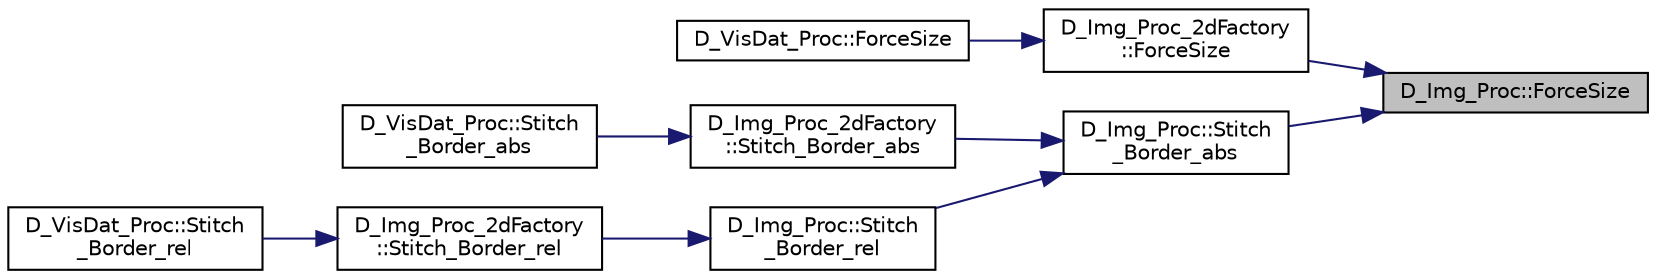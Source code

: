 digraph "D_Img_Proc::ForceSize"
{
 // LATEX_PDF_SIZE
  edge [fontname="Helvetica",fontsize="10",labelfontname="Helvetica",labelfontsize="10"];
  node [fontname="Helvetica",fontsize="10",shape=record];
  rankdir="RL";
  Node1 [label="D_Img_Proc::ForceSize",height=0.2,width=0.4,color="black", fillcolor="grey75", style="filled", fontcolor="black",tooltip=" "];
  Node1 -> Node2 [dir="back",color="midnightblue",fontsize="10",style="solid",fontname="Helvetica"];
  Node2 [label="D_Img_Proc_2dFactory\l::ForceSize",height=0.2,width=0.4,color="black", fillcolor="white", style="filled",URL="$class_d___img___proc__2d_factory.html#aa9185e8aaf19e96d24ffdb295b907d7e",tooltip=" "];
  Node2 -> Node3 [dir="back",color="midnightblue",fontsize="10",style="solid",fontname="Helvetica"];
  Node3 [label="D_VisDat_Proc::ForceSize",height=0.2,width=0.4,color="black", fillcolor="white", style="filled",URL="$class_d___vis_dat___proc.html#a86cff5df4dcbce809582fe755f669399",tooltip=" "];
  Node1 -> Node4 [dir="back",color="midnightblue",fontsize="10",style="solid",fontname="Helvetica"];
  Node4 [label="D_Img_Proc::Stitch\l_Border_abs",height=0.2,width=0.4,color="black", fillcolor="white", style="filled",URL="$class_d___img___proc.html#a3f539429f39b1f1561acd7fcf98907ca",tooltip=" "];
  Node4 -> Node5 [dir="back",color="midnightblue",fontsize="10",style="solid",fontname="Helvetica"];
  Node5 [label="D_Img_Proc_2dFactory\l::Stitch_Border_abs",height=0.2,width=0.4,color="black", fillcolor="white", style="filled",URL="$class_d___img___proc__2d_factory.html#afec1c67d203f283ae274f51d809f8a93",tooltip=" "];
  Node5 -> Node6 [dir="back",color="midnightblue",fontsize="10",style="solid",fontname="Helvetica"];
  Node6 [label="D_VisDat_Proc::Stitch\l_Border_abs",height=0.2,width=0.4,color="black", fillcolor="white", style="filled",URL="$class_d___vis_dat___proc.html#a9a4b7f04d049dc9148fbb0db73c443f4",tooltip=" "];
  Node4 -> Node7 [dir="back",color="midnightblue",fontsize="10",style="solid",fontname="Helvetica"];
  Node7 [label="D_Img_Proc::Stitch\l_Border_rel",height=0.2,width=0.4,color="black", fillcolor="white", style="filled",URL="$class_d___img___proc.html#ac8bd5b72f410325b6b050a0c8538bc70",tooltip=" "];
  Node7 -> Node8 [dir="back",color="midnightblue",fontsize="10",style="solid",fontname="Helvetica"];
  Node8 [label="D_Img_Proc_2dFactory\l::Stitch_Border_rel",height=0.2,width=0.4,color="black", fillcolor="white", style="filled",URL="$class_d___img___proc__2d_factory.html#ab1bc3a4019e49d0809e3a054c324fa65",tooltip=" "];
  Node8 -> Node9 [dir="back",color="midnightblue",fontsize="10",style="solid",fontname="Helvetica"];
  Node9 [label="D_VisDat_Proc::Stitch\l_Border_rel",height=0.2,width=0.4,color="black", fillcolor="white", style="filled",URL="$class_d___vis_dat___proc.html#a6aa06e70a13a5514050b6a4d47514c03",tooltip=" "];
}
